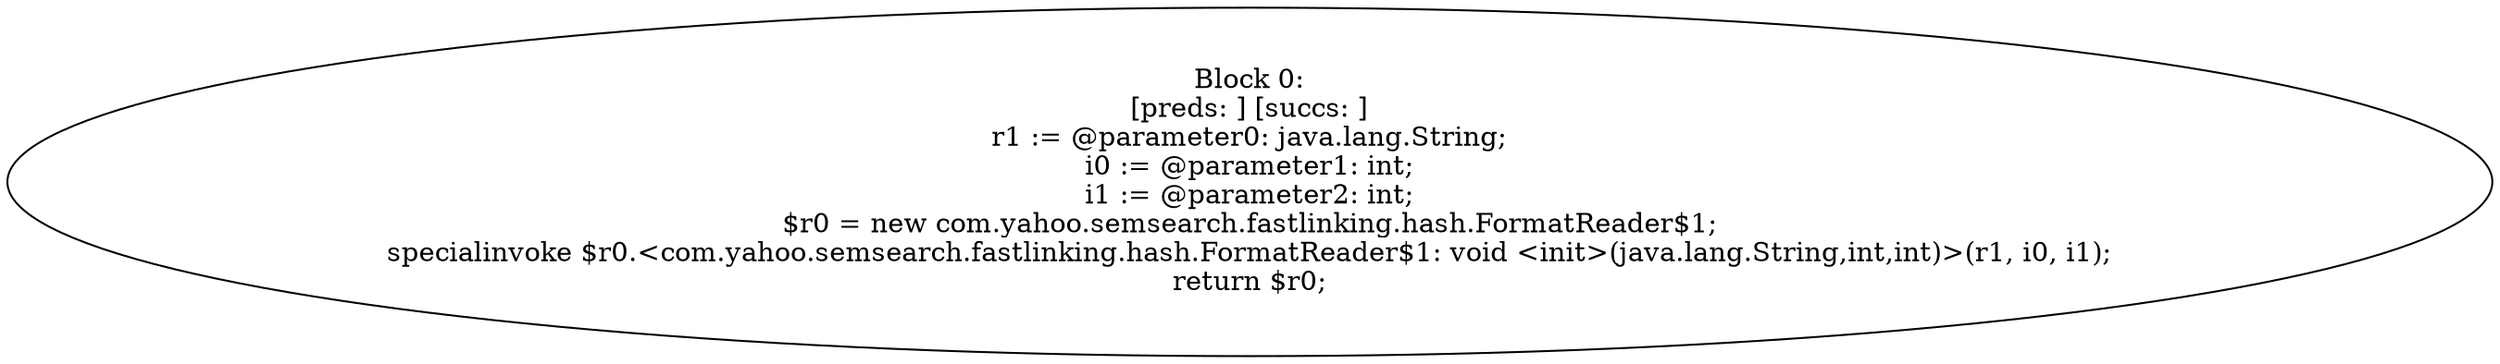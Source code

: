 digraph "unitGraph" {
    "Block 0:
[preds: ] [succs: ]
r1 := @parameter0: java.lang.String;
i0 := @parameter1: int;
i1 := @parameter2: int;
$r0 = new com.yahoo.semsearch.fastlinking.hash.FormatReader$1;
specialinvoke $r0.<com.yahoo.semsearch.fastlinking.hash.FormatReader$1: void <init>(java.lang.String,int,int)>(r1, i0, i1);
return $r0;
"
}
